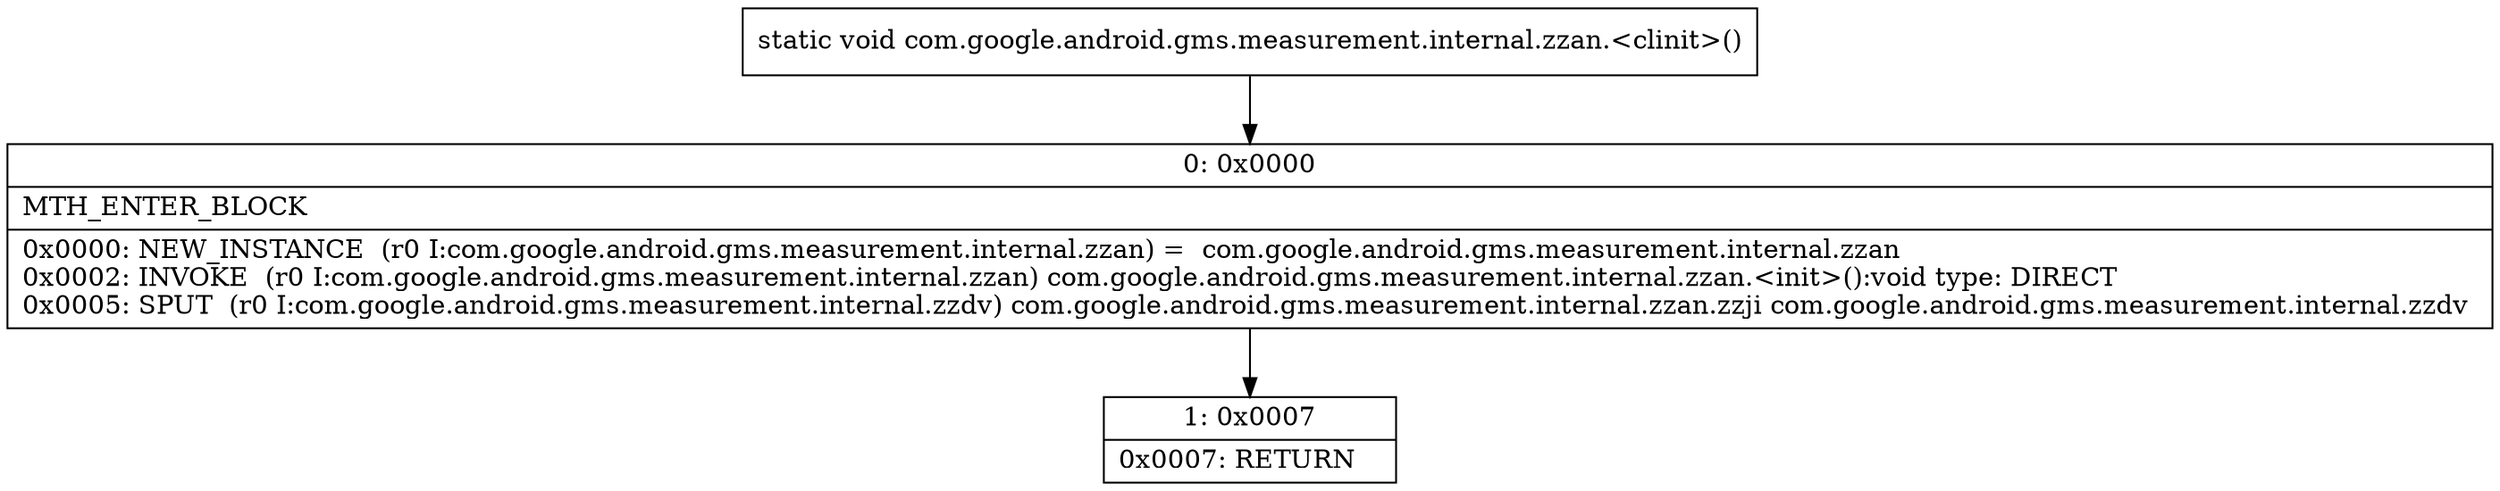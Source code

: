 digraph "CFG forcom.google.android.gms.measurement.internal.zzan.\<clinit\>()V" {
Node_0 [shape=record,label="{0\:\ 0x0000|MTH_ENTER_BLOCK\l|0x0000: NEW_INSTANCE  (r0 I:com.google.android.gms.measurement.internal.zzan) =  com.google.android.gms.measurement.internal.zzan \l0x0002: INVOKE  (r0 I:com.google.android.gms.measurement.internal.zzan) com.google.android.gms.measurement.internal.zzan.\<init\>():void type: DIRECT \l0x0005: SPUT  (r0 I:com.google.android.gms.measurement.internal.zzdv) com.google.android.gms.measurement.internal.zzan.zzji com.google.android.gms.measurement.internal.zzdv \l}"];
Node_1 [shape=record,label="{1\:\ 0x0007|0x0007: RETURN   \l}"];
MethodNode[shape=record,label="{static void com.google.android.gms.measurement.internal.zzan.\<clinit\>() }"];
MethodNode -> Node_0;
Node_0 -> Node_1;
}

